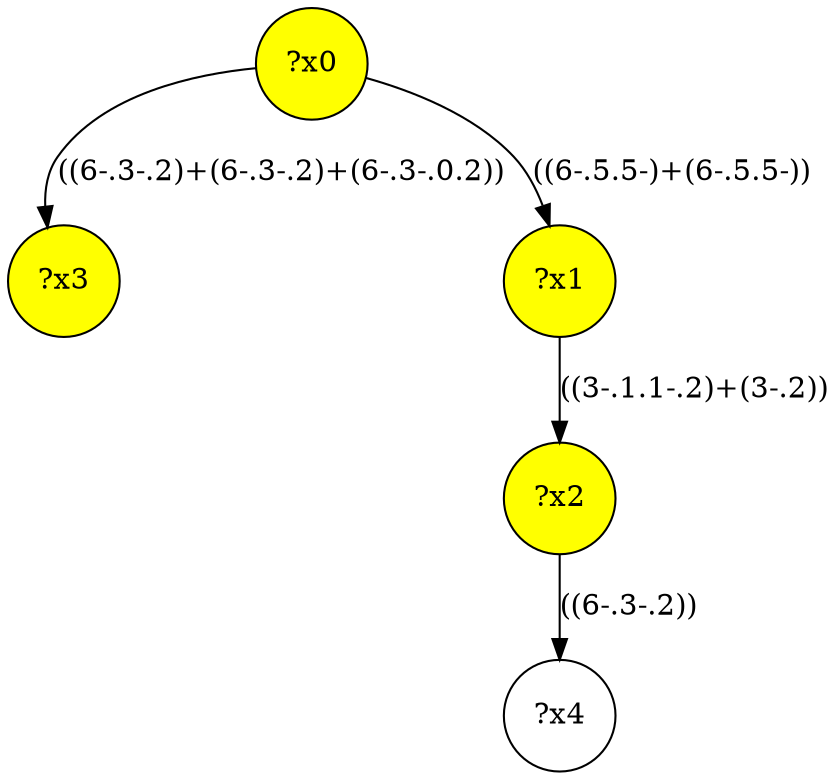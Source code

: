digraph g {
	x0 [fillcolor="yellow", style="filled," shape=circle, label="?x0"];
	x3 [fillcolor="yellow", style="filled," shape=circle, label="?x3"];
	x2 [fillcolor="yellow", style="filled," shape=circle, label="?x2"];
	x1 [fillcolor="yellow", style="filled," shape=circle, label="?x1"];
	x0 -> x1 [label="((6-.5.5-)+(6-.5.5-))"];
	x1 -> x2 [label="((3-.1.1-.2)+(3-.2))"];
	x0 -> x3 [label="((6-.3-.2)+(6-.3-.2)+(6-.3-.0.2))"];
	x4 [shape=circle, label="?x4"];
	x2 -> x4 [label="((6-.3-.2))"];
}
